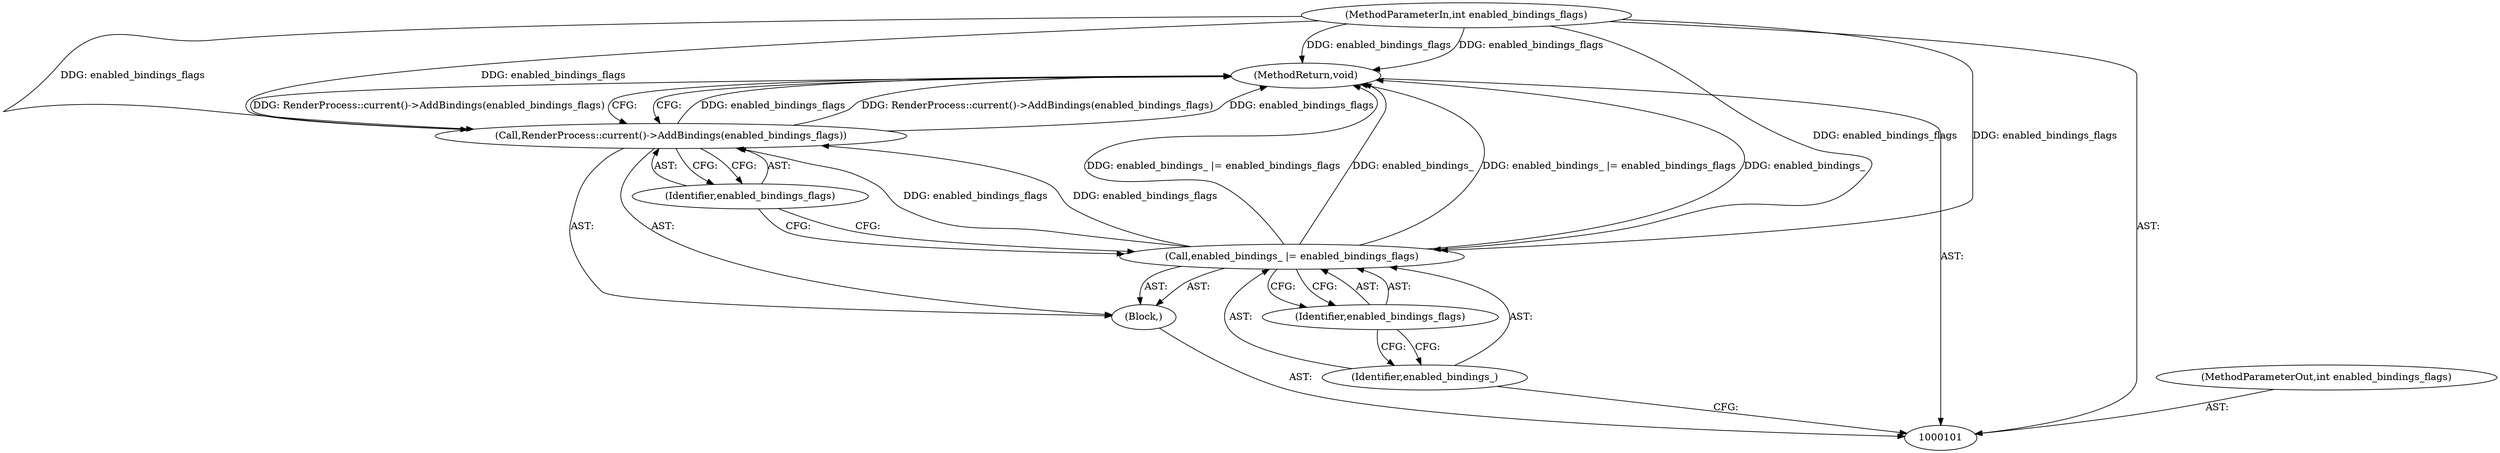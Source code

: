 digraph "0_Chrome_744c2a2d90c3c9a33c818e1ea4b7ccb5010663a0_11" {
"1000109" [label="(MethodReturn,void)"];
"1000102" [label="(MethodParameterIn,int enabled_bindings_flags)"];
"1000123" [label="(MethodParameterOut,int enabled_bindings_flags)"];
"1000103" [label="(Block,)"];
"1000106" [label="(Identifier,enabled_bindings_flags)"];
"1000104" [label="(Call,enabled_bindings_ |= enabled_bindings_flags)"];
"1000105" [label="(Identifier,enabled_bindings_)"];
"1000107" [label="(Call,RenderProcess::current()->AddBindings(enabled_bindings_flags))"];
"1000108" [label="(Identifier,enabled_bindings_flags)"];
"1000109" -> "1000101"  [label="AST: "];
"1000109" -> "1000107"  [label="CFG: "];
"1000107" -> "1000109"  [label="DDG: enabled_bindings_flags"];
"1000107" -> "1000109"  [label="DDG: RenderProcess::current()->AddBindings(enabled_bindings_flags)"];
"1000104" -> "1000109"  [label="DDG: enabled_bindings_ |= enabled_bindings_flags"];
"1000104" -> "1000109"  [label="DDG: enabled_bindings_"];
"1000102" -> "1000109"  [label="DDG: enabled_bindings_flags"];
"1000102" -> "1000101"  [label="AST: "];
"1000102" -> "1000109"  [label="DDG: enabled_bindings_flags"];
"1000102" -> "1000104"  [label="DDG: enabled_bindings_flags"];
"1000102" -> "1000107"  [label="DDG: enabled_bindings_flags"];
"1000123" -> "1000101"  [label="AST: "];
"1000103" -> "1000101"  [label="AST: "];
"1000104" -> "1000103"  [label="AST: "];
"1000107" -> "1000103"  [label="AST: "];
"1000106" -> "1000104"  [label="AST: "];
"1000106" -> "1000105"  [label="CFG: "];
"1000104" -> "1000106"  [label="CFG: "];
"1000104" -> "1000103"  [label="AST: "];
"1000104" -> "1000106"  [label="CFG: "];
"1000105" -> "1000104"  [label="AST: "];
"1000106" -> "1000104"  [label="AST: "];
"1000108" -> "1000104"  [label="CFG: "];
"1000104" -> "1000109"  [label="DDG: enabled_bindings_ |= enabled_bindings_flags"];
"1000104" -> "1000109"  [label="DDG: enabled_bindings_"];
"1000102" -> "1000104"  [label="DDG: enabled_bindings_flags"];
"1000104" -> "1000107"  [label="DDG: enabled_bindings_flags"];
"1000105" -> "1000104"  [label="AST: "];
"1000105" -> "1000101"  [label="CFG: "];
"1000106" -> "1000105"  [label="CFG: "];
"1000107" -> "1000103"  [label="AST: "];
"1000107" -> "1000108"  [label="CFG: "];
"1000108" -> "1000107"  [label="AST: "];
"1000109" -> "1000107"  [label="CFG: "];
"1000107" -> "1000109"  [label="DDG: enabled_bindings_flags"];
"1000107" -> "1000109"  [label="DDG: RenderProcess::current()->AddBindings(enabled_bindings_flags)"];
"1000104" -> "1000107"  [label="DDG: enabled_bindings_flags"];
"1000102" -> "1000107"  [label="DDG: enabled_bindings_flags"];
"1000108" -> "1000107"  [label="AST: "];
"1000108" -> "1000104"  [label="CFG: "];
"1000107" -> "1000108"  [label="CFG: "];
}
